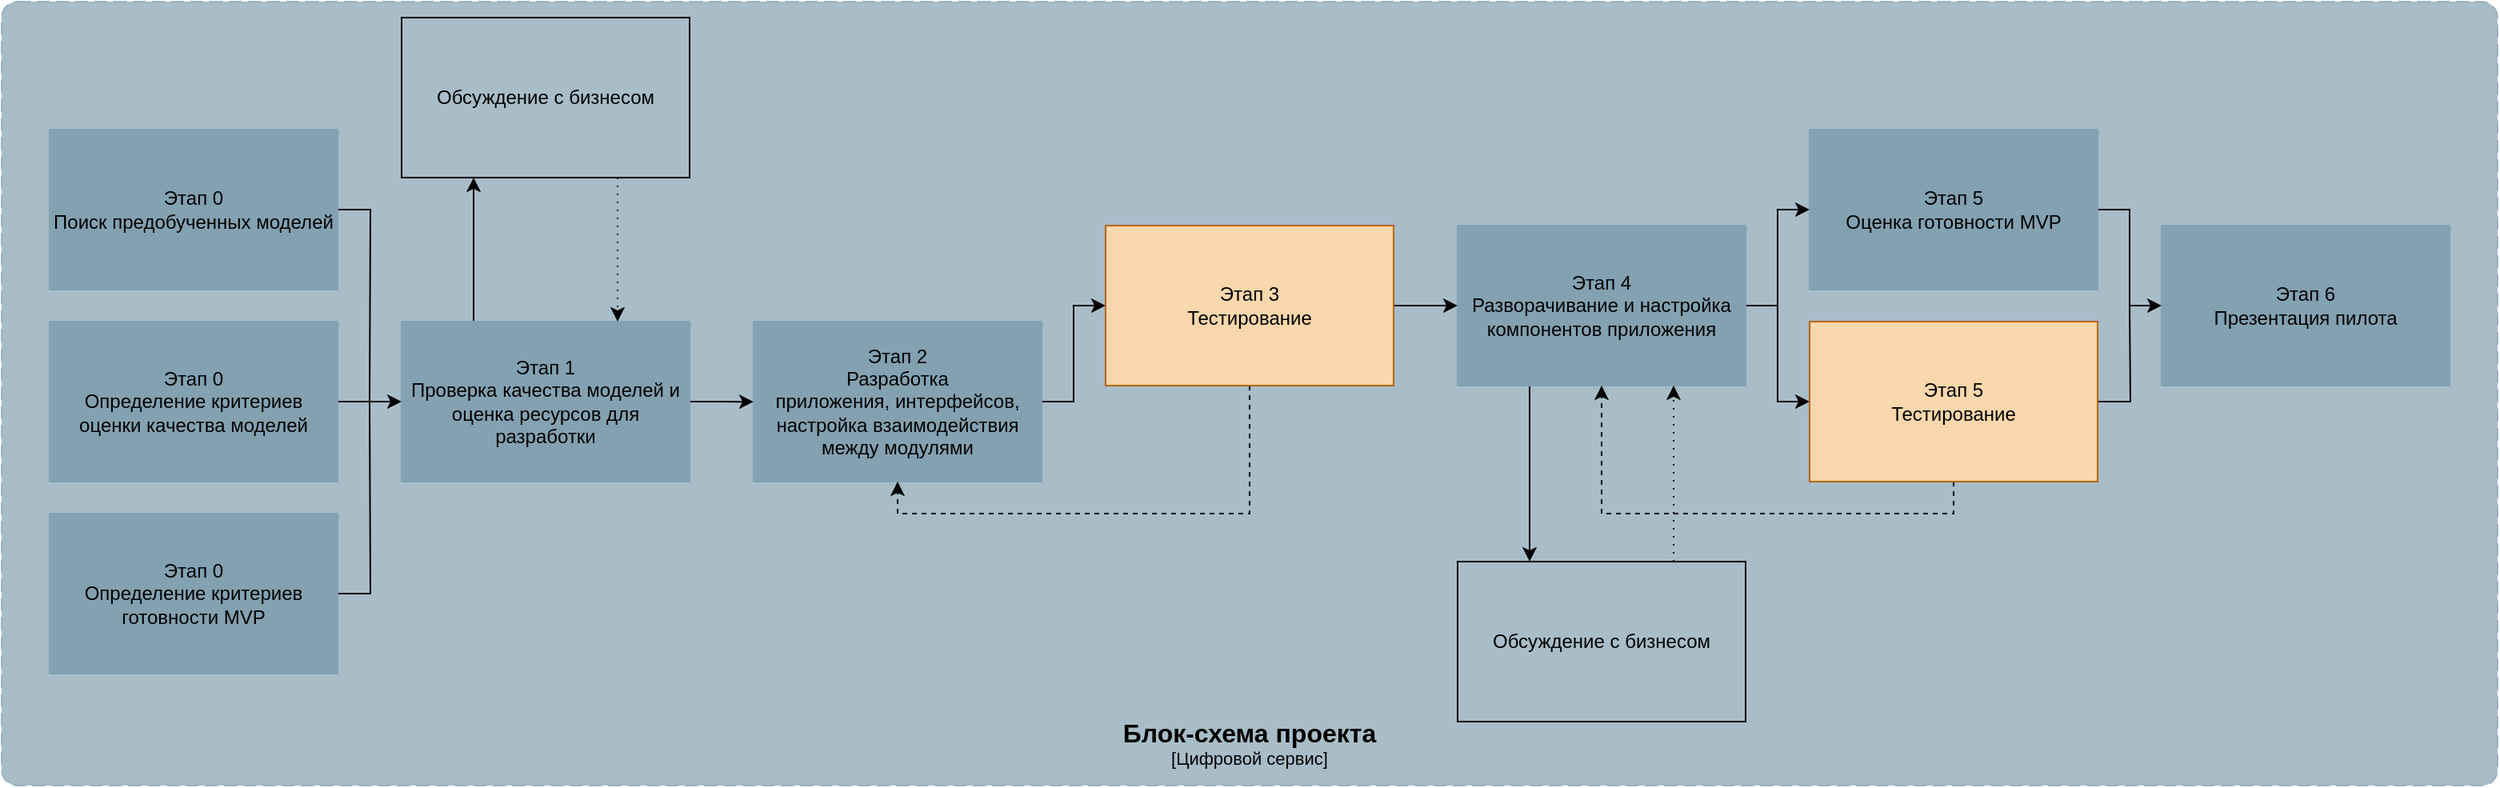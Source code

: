 <mxfile version="22.0.3" type="device">
  <diagram name="Страница — 1" id="YoMb8JM9maQnItUMK5GC">
    <mxGraphModel dx="1793" dy="1218" grid="1" gridSize="10" guides="1" tooltips="1" connect="1" arrows="1" fold="1" page="1" pageScale="1" pageWidth="1169" pageHeight="827" math="0" shadow="0">
      <root>
        <mxCell id="0" />
        <mxCell id="1" parent="0" />
        <object placeholders="1" c4Name="Блок-схема проекта" c4Type="SystemScopeBoundary" c4Application="Цифровой сервис" label="&lt;font style=&quot;font-size: 16px&quot;&gt;&lt;b&gt;&lt;div style=&quot;&quot;&gt;%c4Name%&lt;/div&gt;&lt;/b&gt;&lt;/font&gt;&lt;div style=&quot;&quot;&gt;[%c4Application%]&lt;/div&gt;" id="1suzAsLZp_eVCKmb-VYv-3">
          <mxCell style="rounded=1;fontSize=11;whiteSpace=wrap;html=1;dashed=1;arcSize=20;fillColor=#83a1b1;strokeColor=#85a2b2;labelBackgroundColor=none;align=center;verticalAlign=bottom;labelBorderColor=none;spacingTop=0;spacing=10;dashPattern=8 4;metaEdit=1;rotatable=0;perimeter=rectanglePerimeter;noLabel=0;labelPadding=0;allowArrows=0;connectable=0;expand=0;recursiveResize=0;editable=1;pointerEvents=0;absoluteArcSize=1;points=[[0.25,0,0],[0.5,0,0],[0.75,0,0],[1,0.25,0],[1,0.5,0],[1,0.75,0],[0.75,1,0],[0.5,1,0],[0.25,1,0],[0,0.75,0],[0,0.5,0],[0,0.25,0]];opacity=70;" vertex="1" parent="1">
            <mxGeometry x="20" y="80" width="1560" height="490" as="geometry" />
          </mxCell>
        </object>
        <mxCell id="1suzAsLZp_eVCKmb-VYv-21" style="edgeStyle=orthogonalEdgeStyle;rounded=0;orthogonalLoop=1;jettySize=auto;html=1;exitX=1;exitY=0.5;exitDx=0;exitDy=0;endArrow=none;endFill=0;" edge="1" parent="1" source="1suzAsLZp_eVCKmb-VYv-4">
          <mxGeometry relative="1" as="geometry">
            <mxPoint x="250" y="330" as="targetPoint" />
          </mxGeometry>
        </mxCell>
        <mxCell id="1suzAsLZp_eVCKmb-VYv-4" value="&lt;span&gt;Этап 0&lt;br&gt;Поиск предобученных моделей&lt;br&gt;&lt;/span&gt;" style="rounded=0;whiteSpace=wrap;html=1;strokeColor=#85a2b2;fillColor=#83a1b1;fontStyle=0" vertex="1" parent="1">
          <mxGeometry x="50" y="160" width="180" height="100" as="geometry" />
        </mxCell>
        <mxCell id="1suzAsLZp_eVCKmb-VYv-20" style="edgeStyle=orthogonalEdgeStyle;rounded=0;orthogonalLoop=1;jettySize=auto;html=1;exitX=1;exitY=0.5;exitDx=0;exitDy=0;entryX=0;entryY=0.5;entryDx=0;entryDy=0;" edge="1" parent="1" source="1suzAsLZp_eVCKmb-VYv-7" target="1suzAsLZp_eVCKmb-VYv-9">
          <mxGeometry relative="1" as="geometry" />
        </mxCell>
        <mxCell id="1suzAsLZp_eVCKmb-VYv-7" value="&lt;span&gt;Этап 0&lt;br&gt;Определение критериев оценки качества моделей&lt;br&gt;&lt;/span&gt;" style="rounded=0;whiteSpace=wrap;html=1;strokeColor=#85a2b2;fillColor=#83a1b1;fontStyle=0" vertex="1" parent="1">
          <mxGeometry x="50" y="280" width="180" height="100" as="geometry" />
        </mxCell>
        <mxCell id="1suzAsLZp_eVCKmb-VYv-22" style="edgeStyle=orthogonalEdgeStyle;rounded=0;orthogonalLoop=1;jettySize=auto;html=1;exitX=1;exitY=0.5;exitDx=0;exitDy=0;endArrow=none;endFill=0;" edge="1" parent="1" source="1suzAsLZp_eVCKmb-VYv-8">
          <mxGeometry relative="1" as="geometry">
            <mxPoint x="250" y="330" as="targetPoint" />
          </mxGeometry>
        </mxCell>
        <mxCell id="1suzAsLZp_eVCKmb-VYv-8" value="&lt;span&gt;Этап 0&lt;br&gt;Определение критериев готовности MVP&lt;br&gt;&lt;/span&gt;" style="rounded=0;whiteSpace=wrap;html=1;strokeColor=#85a2b2;fillColor=#83a1b1;fontStyle=0" vertex="1" parent="1">
          <mxGeometry x="50" y="400" width="180" height="100" as="geometry" />
        </mxCell>
        <mxCell id="1suzAsLZp_eVCKmb-VYv-23" style="edgeStyle=orthogonalEdgeStyle;rounded=0;orthogonalLoop=1;jettySize=auto;html=1;exitX=1;exitY=0.5;exitDx=0;exitDy=0;" edge="1" parent="1" source="1suzAsLZp_eVCKmb-VYv-9">
          <mxGeometry relative="1" as="geometry">
            <mxPoint x="490" y="330.111" as="targetPoint" />
          </mxGeometry>
        </mxCell>
        <mxCell id="1suzAsLZp_eVCKmb-VYv-40" style="edgeStyle=orthogonalEdgeStyle;rounded=0;orthogonalLoop=1;jettySize=auto;html=1;exitX=0.25;exitY=0;exitDx=0;exitDy=0;entryX=0.25;entryY=1;entryDx=0;entryDy=0;" edge="1" parent="1" source="1suzAsLZp_eVCKmb-VYv-9" target="1suzAsLZp_eVCKmb-VYv-39">
          <mxGeometry relative="1" as="geometry" />
        </mxCell>
        <mxCell id="1suzAsLZp_eVCKmb-VYv-9" value="&lt;span&gt;Этап 1&lt;br&gt;Проверка качества моделей и оценка ресурсов для разработки&lt;br&gt;&lt;/span&gt;" style="rounded=0;whiteSpace=wrap;html=1;strokeColor=#85a2b2;fillColor=#83a1b1;fontStyle=0" vertex="1" parent="1">
          <mxGeometry x="270" y="280" width="180" height="100" as="geometry" />
        </mxCell>
        <mxCell id="1suzAsLZp_eVCKmb-VYv-36" style="edgeStyle=orthogonalEdgeStyle;rounded=0;orthogonalLoop=1;jettySize=auto;html=1;exitX=1;exitY=0.5;exitDx=0;exitDy=0;entryX=0;entryY=0.5;entryDx=0;entryDy=0;" edge="1" parent="1" source="1suzAsLZp_eVCKmb-VYv-11" target="1suzAsLZp_eVCKmb-VYv-12">
          <mxGeometry relative="1" as="geometry" />
        </mxCell>
        <mxCell id="1suzAsLZp_eVCKmb-VYv-11" value="Этап 2&lt;br&gt;Разработка приложения,&amp;nbsp;интерфейсов, настройка взаимодействия между модулями&lt;span&gt;&lt;br&gt;&lt;/span&gt;" style="rounded=0;whiteSpace=wrap;html=1;strokeColor=#85a2b2;fillColor=#83a1b1;fontStyle=0" vertex="1" parent="1">
          <mxGeometry x="490" y="280" width="180" height="100" as="geometry" />
        </mxCell>
        <mxCell id="1suzAsLZp_eVCKmb-VYv-27" style="edgeStyle=orthogonalEdgeStyle;rounded=0;orthogonalLoop=1;jettySize=auto;html=1;exitX=1;exitY=0.5;exitDx=0;exitDy=0;" edge="1" parent="1" source="1suzAsLZp_eVCKmb-VYv-12" target="1suzAsLZp_eVCKmb-VYv-13">
          <mxGeometry relative="1" as="geometry" />
        </mxCell>
        <mxCell id="1suzAsLZp_eVCKmb-VYv-37" style="edgeStyle=orthogonalEdgeStyle;rounded=0;orthogonalLoop=1;jettySize=auto;html=1;exitX=0.5;exitY=1;exitDx=0;exitDy=0;entryX=0.5;entryY=1;entryDx=0;entryDy=0;dashed=1;" edge="1" parent="1" source="1suzAsLZp_eVCKmb-VYv-12" target="1suzAsLZp_eVCKmb-VYv-11">
          <mxGeometry relative="1" as="geometry" />
        </mxCell>
        <mxCell id="1suzAsLZp_eVCKmb-VYv-12" value="&lt;span&gt;Этап 3&lt;br&gt;Тестирование&lt;br&gt;&lt;/span&gt;" style="rounded=0;whiteSpace=wrap;html=1;strokeColor=#b46504;fillColor=#fad7ac;fontStyle=0;fontColor=#000000;" vertex="1" parent="1">
          <mxGeometry x="710" y="220" width="180" height="100" as="geometry" />
        </mxCell>
        <mxCell id="1suzAsLZp_eVCKmb-VYv-28" style="edgeStyle=orthogonalEdgeStyle;rounded=0;orthogonalLoop=1;jettySize=auto;html=1;exitX=1;exitY=0.5;exitDx=0;exitDy=0;entryX=0;entryY=0.5;entryDx=0;entryDy=0;" edge="1" parent="1" source="1suzAsLZp_eVCKmb-VYv-13" target="1suzAsLZp_eVCKmb-VYv-14">
          <mxGeometry relative="1" as="geometry" />
        </mxCell>
        <mxCell id="1suzAsLZp_eVCKmb-VYv-43" style="edgeStyle=orthogonalEdgeStyle;rounded=0;orthogonalLoop=1;jettySize=auto;html=1;exitX=0.25;exitY=1;exitDx=0;exitDy=0;entryX=0.25;entryY=0;entryDx=0;entryDy=0;" edge="1" parent="1" source="1suzAsLZp_eVCKmb-VYv-13" target="1suzAsLZp_eVCKmb-VYv-42">
          <mxGeometry relative="1" as="geometry" />
        </mxCell>
        <mxCell id="1suzAsLZp_eVCKmb-VYv-13" value="&lt;span&gt;Этап 4&lt;br&gt;Разворачивание и настройка компонентов приложения&lt;br&gt;&lt;/span&gt;" style="rounded=0;whiteSpace=wrap;html=1;strokeColor=#85a2b2;fillColor=#83a1b1;fontStyle=0" vertex="1" parent="1">
          <mxGeometry x="930" y="220" width="180" height="100" as="geometry" />
        </mxCell>
        <mxCell id="1suzAsLZp_eVCKmb-VYv-33" style="edgeStyle=orthogonalEdgeStyle;rounded=0;orthogonalLoop=1;jettySize=auto;html=1;exitX=1;exitY=0.5;exitDx=0;exitDy=0;endArrow=none;endFill=0;" edge="1" parent="1" source="1suzAsLZp_eVCKmb-VYv-14">
          <mxGeometry relative="1" as="geometry">
            <mxPoint x="1350" y="270" as="targetPoint" />
          </mxGeometry>
        </mxCell>
        <mxCell id="1suzAsLZp_eVCKmb-VYv-38" style="edgeStyle=orthogonalEdgeStyle;rounded=0;orthogonalLoop=1;jettySize=auto;html=1;exitX=0.5;exitY=1;exitDx=0;exitDy=0;entryX=0.5;entryY=1;entryDx=0;entryDy=0;dashed=1;" edge="1" parent="1" source="1suzAsLZp_eVCKmb-VYv-14" target="1suzAsLZp_eVCKmb-VYv-13">
          <mxGeometry relative="1" as="geometry" />
        </mxCell>
        <mxCell id="1suzAsLZp_eVCKmb-VYv-14" value="&lt;span&gt;Этап 5&lt;br&gt;Тестирование&lt;br&gt;&lt;/span&gt;" style="rounded=0;whiteSpace=wrap;html=1;strokeColor=#b46504;fillColor=#fad7ac;fontStyle=0;fontColor=#000000;" vertex="1" parent="1">
          <mxGeometry x="1150" y="280" width="180" height="100" as="geometry" />
        </mxCell>
        <mxCell id="1suzAsLZp_eVCKmb-VYv-30" style="edgeStyle=orthogonalEdgeStyle;rounded=0;orthogonalLoop=1;jettySize=auto;html=1;exitX=0;exitY=0.5;exitDx=0;exitDy=0;endArrow=none;endFill=0;startArrow=classic;startFill=1;" edge="1" parent="1" source="1suzAsLZp_eVCKmb-VYv-18">
          <mxGeometry relative="1" as="geometry">
            <mxPoint x="1130" y="270" as="targetPoint" />
            <Array as="points">
              <mxPoint x="1130" y="210" />
            </Array>
          </mxGeometry>
        </mxCell>
        <mxCell id="1suzAsLZp_eVCKmb-VYv-32" style="edgeStyle=orthogonalEdgeStyle;rounded=0;orthogonalLoop=1;jettySize=auto;html=1;exitX=1;exitY=0.5;exitDx=0;exitDy=0;" edge="1" parent="1" source="1suzAsLZp_eVCKmb-VYv-18" target="1suzAsLZp_eVCKmb-VYv-31">
          <mxGeometry relative="1" as="geometry" />
        </mxCell>
        <mxCell id="1suzAsLZp_eVCKmb-VYv-18" value="&lt;span&gt;Этап 5&lt;br&gt;Оценка готовности MVP&lt;br&gt;&lt;/span&gt;" style="rounded=0;whiteSpace=wrap;html=1;strokeColor=#85a2b2;fillColor=#83a1b1;fontStyle=0" vertex="1" parent="1">
          <mxGeometry x="1150" y="160" width="180" height="100" as="geometry" />
        </mxCell>
        <mxCell id="1suzAsLZp_eVCKmb-VYv-31" value="&lt;span&gt;Этап 6&lt;br&gt;Презентация пилота&lt;br&gt;&lt;/span&gt;" style="rounded=0;whiteSpace=wrap;html=1;strokeColor=#85a2b2;fillColor=#83a1b1;fontStyle=0" vertex="1" parent="1">
          <mxGeometry x="1370" y="220" width="180" height="100" as="geometry" />
        </mxCell>
        <mxCell id="1suzAsLZp_eVCKmb-VYv-41" style="edgeStyle=orthogonalEdgeStyle;rounded=0;orthogonalLoop=1;jettySize=auto;html=1;exitX=0.75;exitY=1;exitDx=0;exitDy=0;entryX=0.75;entryY=0;entryDx=0;entryDy=0;dashed=1;dashPattern=1 4;" edge="1" parent="1" source="1suzAsLZp_eVCKmb-VYv-39" target="1suzAsLZp_eVCKmb-VYv-9">
          <mxGeometry relative="1" as="geometry" />
        </mxCell>
        <mxCell id="1suzAsLZp_eVCKmb-VYv-39" value="Обсуждение с бизнесом" style="rounded=0;whiteSpace=wrap;html=1;fillColor=none;fontStyle=0" vertex="1" parent="1">
          <mxGeometry x="270" y="90" width="180" height="100" as="geometry" />
        </mxCell>
        <mxCell id="1suzAsLZp_eVCKmb-VYv-44" style="edgeStyle=orthogonalEdgeStyle;rounded=0;orthogonalLoop=1;jettySize=auto;html=1;exitX=0.75;exitY=0;exitDx=0;exitDy=0;entryX=0.75;entryY=1;entryDx=0;entryDy=0;dashed=1;dashPattern=1 4;" edge="1" parent="1" source="1suzAsLZp_eVCKmb-VYv-42" target="1suzAsLZp_eVCKmb-VYv-13">
          <mxGeometry relative="1" as="geometry" />
        </mxCell>
        <mxCell id="1suzAsLZp_eVCKmb-VYv-42" value="Обсуждение с бизнесом" style="rounded=0;whiteSpace=wrap;html=1;fillColor=none;fontStyle=0" vertex="1" parent="1">
          <mxGeometry x="930" y="430" width="180" height="100" as="geometry" />
        </mxCell>
      </root>
    </mxGraphModel>
  </diagram>
</mxfile>

